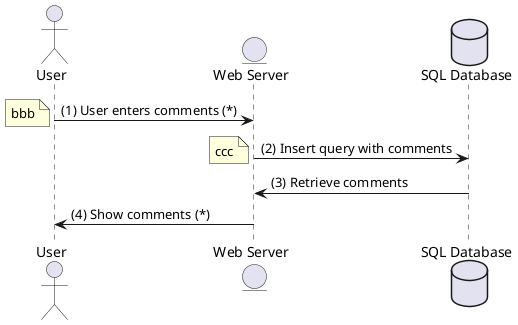 @startuml

actor actor_User_579e9aae81 as "User"
entity server_WebServer_f2eb7a3ff7 as "Web Server"
database datastore_SQLDatabase_d2006ce1bb as "SQL Database"

actor_User_579e9aae81 -> server_WebServer_f2eb7a3ff7: (1) User enters comments (*)
note left
bbb
end note
server_WebServer_f2eb7a3ff7 -> datastore_SQLDatabase_d2006ce1bb: (2) Insert query with comments
note left
ccc
end note
datastore_SQLDatabase_d2006ce1bb -> server_WebServer_f2eb7a3ff7: (3) Retrieve comments
server_WebServer_f2eb7a3ff7 -> actor_User_579e9aae81: (4) Show comments (*)
@enduml
